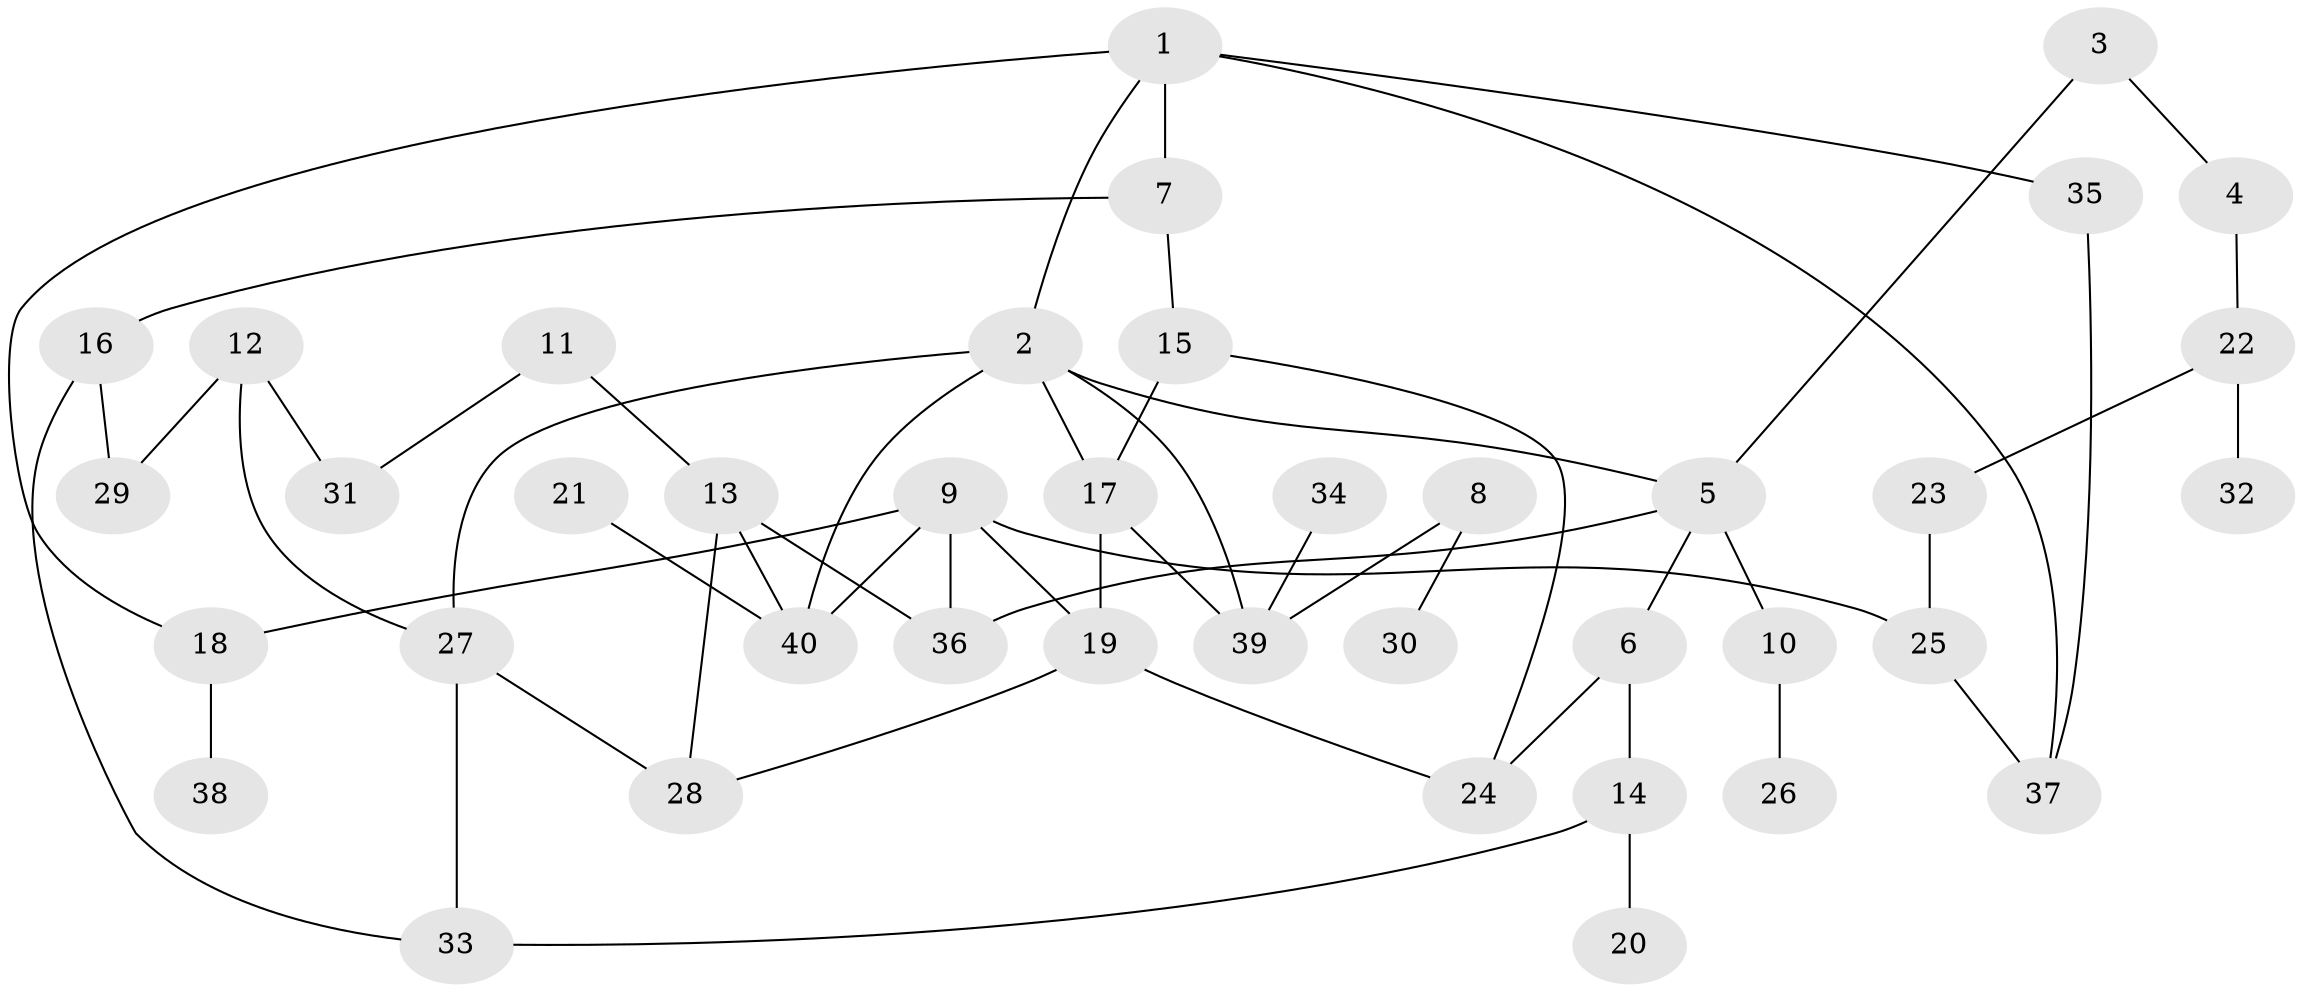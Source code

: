 // original degree distribution, {4: 0.0875, 5: 0.0875, 9: 0.0125, 1: 0.3, 3: 0.2, 2: 0.3125}
// Generated by graph-tools (version 1.1) at 2025/01/03/09/25 03:01:08]
// undirected, 40 vertices, 56 edges
graph export_dot {
graph [start="1"]
  node [color=gray90,style=filled];
  1;
  2;
  3;
  4;
  5;
  6;
  7;
  8;
  9;
  10;
  11;
  12;
  13;
  14;
  15;
  16;
  17;
  18;
  19;
  20;
  21;
  22;
  23;
  24;
  25;
  26;
  27;
  28;
  29;
  30;
  31;
  32;
  33;
  34;
  35;
  36;
  37;
  38;
  39;
  40;
  1 -- 2 [weight=1.0];
  1 -- 7 [weight=1.0];
  1 -- 18 [weight=1.0];
  1 -- 35 [weight=1.0];
  1 -- 37 [weight=1.0];
  2 -- 5 [weight=1.0];
  2 -- 17 [weight=1.0];
  2 -- 27 [weight=1.0];
  2 -- 39 [weight=1.0];
  2 -- 40 [weight=2.0];
  3 -- 4 [weight=1.0];
  3 -- 5 [weight=1.0];
  4 -- 22 [weight=1.0];
  5 -- 6 [weight=1.0];
  5 -- 10 [weight=1.0];
  5 -- 36 [weight=1.0];
  6 -- 14 [weight=1.0];
  6 -- 24 [weight=1.0];
  7 -- 15 [weight=1.0];
  7 -- 16 [weight=1.0];
  8 -- 30 [weight=1.0];
  8 -- 39 [weight=1.0];
  9 -- 18 [weight=1.0];
  9 -- 19 [weight=1.0];
  9 -- 25 [weight=1.0];
  9 -- 36 [weight=1.0];
  9 -- 40 [weight=1.0];
  10 -- 26 [weight=1.0];
  11 -- 13 [weight=1.0];
  11 -- 31 [weight=1.0];
  12 -- 27 [weight=1.0];
  12 -- 29 [weight=1.0];
  12 -- 31 [weight=1.0];
  13 -- 28 [weight=1.0];
  13 -- 36 [weight=1.0];
  13 -- 40 [weight=1.0];
  14 -- 20 [weight=1.0];
  14 -- 33 [weight=1.0];
  15 -- 17 [weight=1.0];
  15 -- 24 [weight=1.0];
  16 -- 29 [weight=1.0];
  16 -- 33 [weight=1.0];
  17 -- 19 [weight=1.0];
  17 -- 39 [weight=1.0];
  18 -- 38 [weight=1.0];
  19 -- 24 [weight=1.0];
  19 -- 28 [weight=1.0];
  21 -- 40 [weight=1.0];
  22 -- 23 [weight=1.0];
  22 -- 32 [weight=1.0];
  23 -- 25 [weight=1.0];
  25 -- 37 [weight=1.0];
  27 -- 28 [weight=1.0];
  27 -- 33 [weight=1.0];
  34 -- 39 [weight=1.0];
  35 -- 37 [weight=1.0];
}
